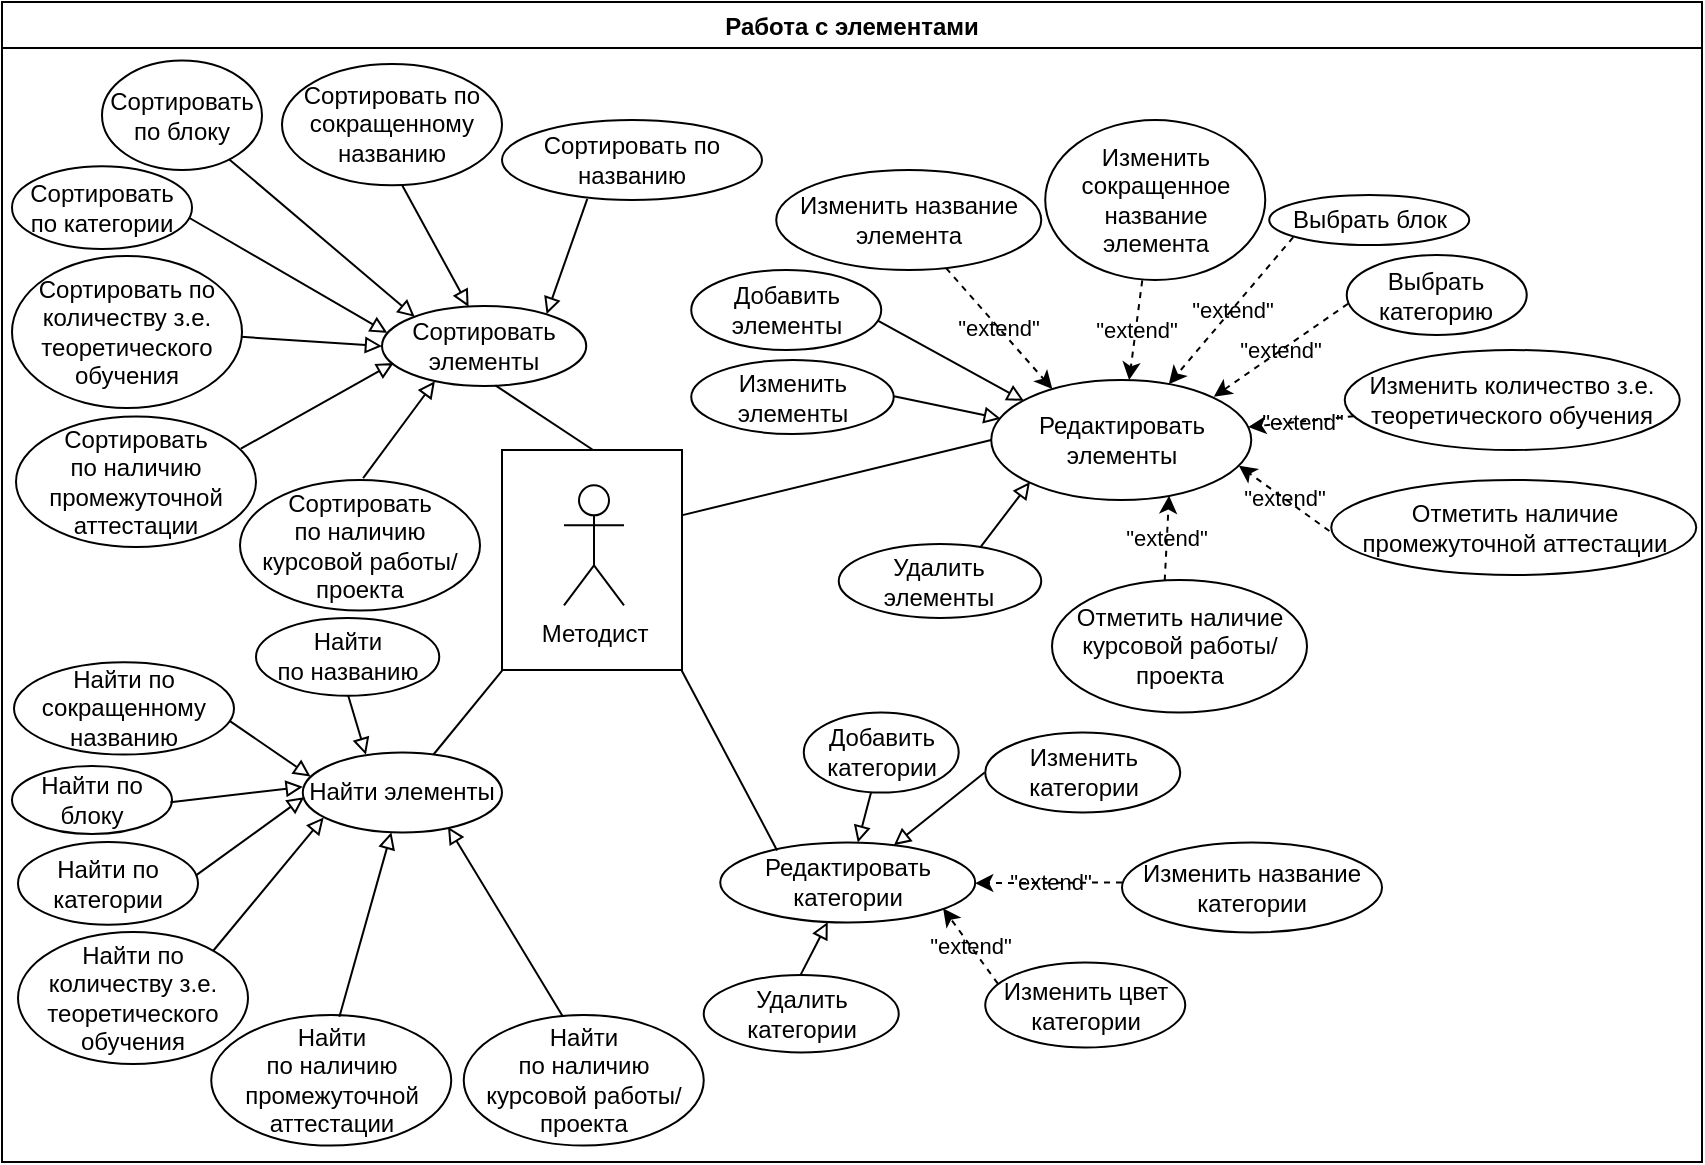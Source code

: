 <mxfile version="16.5.1" type="device"><diagram id="Zh0K8sYVSOeEKQllDIt9" name="Page-1"><mxGraphModel dx="1888" dy="660" grid="1" gridSize="10" guides="1" tooltips="1" connect="0" arrows="1" fold="1" page="1" pageScale="1" pageWidth="850" pageHeight="1100" math="0" shadow="0"><root><mxCell id="0"/><mxCell id="1" parent="0"/><mxCell id="KVoGH-WHwt21C9cMLeo8-1" value="" style="rounded=0;whiteSpace=wrap;html=1;fillColor=none;" parent="1" vertex="1"><mxGeometry x="-600" y="484" width="90" height="110" as="geometry"/></mxCell><mxCell id="kAwzmWlMEPiF8q2u1fac-36" value="" style="endArrow=none;html=1;rounded=0;entryX=0;entryY=0.5;entryDx=0;entryDy=0;exitX=1.003;exitY=0.296;exitDx=0;exitDy=0;exitPerimeter=0;" parent="1" source="KVoGH-WHwt21C9cMLeo8-1" target="kAwzmWlMEPiF8q2u1fac-35" edge="1"><mxGeometry width="50" height="50" relative="1" as="geometry"><mxPoint x="-545" y="523.38" as="sourcePoint"/><mxPoint x="-395" y="383.38" as="targetPoint"/></mxGeometry></mxCell><mxCell id="a7HYJBhB6-KczriwUQ04-33" value="Работа с элементами" style="swimlane;" parent="1" vertex="1"><mxGeometry x="-850" y="260" width="850" height="580" as="geometry"/></mxCell><mxCell id="CMSKaGN8obsDstW23zKW-3" value="" style="endArrow=block;html=1;rounded=0;labelBorderColor=none;endFill=0;exitX=0.411;exitY=0.005;exitDx=0;exitDy=0;exitPerimeter=0;entryX=0.729;entryY=0.929;entryDx=0;entryDy=0;entryPerimeter=0;" parent="a7HYJBhB6-KczriwUQ04-33" source="CMSKaGN8obsDstW23zKW-59" target="RCO-uN1KYXp3KknbxIjs-1" edge="1"><mxGeometry width="50" height="50" relative="1" as="geometry"><mxPoint x="250" y="440.25" as="sourcePoint"/><mxPoint x="330" y="438.25" as="targetPoint"/></mxGeometry></mxCell><mxCell id="a7HYJBhB6-KczriwUQ04-6" value="Добавить категории" style="ellipse;whiteSpace=wrap;html=1;" parent="a7HYJBhB6-KczriwUQ04-33" vertex="1"><mxGeometry x="400.87" y="355.25" width="77.5" height="40" as="geometry"/></mxCell><mxCell id="a7HYJBhB6-KczriwUQ04-11" value="Редактировать категории" style="ellipse;whiteSpace=wrap;html=1;" parent="a7HYJBhB6-KczriwUQ04-33" vertex="1"><mxGeometry x="359.12" y="420.25" width="127.5" height="40" as="geometry"/></mxCell><mxCell id="a7HYJBhB6-KczriwUQ04-12" value="" style="endArrow=block;html=1;rounded=0;labelBorderColor=none;endFill=0;" parent="a7HYJBhB6-KczriwUQ04-33" source="a7HYJBhB6-KczriwUQ04-6" target="a7HYJBhB6-KczriwUQ04-11" edge="1"><mxGeometry width="50" height="50" relative="1" as="geometry"><mxPoint x="336.18" y="342.65" as="sourcePoint"/><mxPoint x="327.968" y="401.25" as="targetPoint"/></mxGeometry></mxCell><mxCell id="a7HYJBhB6-KczriwUQ04-13" value="Изменить категории" style="ellipse;whiteSpace=wrap;html=1;" parent="a7HYJBhB6-KczriwUQ04-33" vertex="1"><mxGeometry x="491.62" y="365.25" width="97.5" height="40" as="geometry"/></mxCell><mxCell id="a7HYJBhB6-KczriwUQ04-14" value="" style="endArrow=block;html=1;rounded=0;labelBorderColor=none;endFill=0;exitX=-0.003;exitY=0.5;exitDx=0;exitDy=0;exitPerimeter=0;" parent="a7HYJBhB6-KczriwUQ04-33" source="a7HYJBhB6-KczriwUQ04-13" target="a7HYJBhB6-KczriwUQ04-11" edge="1"><mxGeometry width="50" height="50" relative="1" as="geometry"><mxPoint x="511.0" y="436.25" as="sourcePoint"/><mxPoint x="477.672" y="467.22" as="targetPoint"/></mxGeometry></mxCell><mxCell id="a7HYJBhB6-KczriwUQ04-15" value="Удалить категории" style="ellipse;whiteSpace=wrap;html=1;" parent="a7HYJBhB6-KczriwUQ04-33" vertex="1"><mxGeometry x="350.87" y="486.5" width="97.5" height="38.75" as="geometry"/></mxCell><mxCell id="a7HYJBhB6-KczriwUQ04-16" value="" style="endArrow=block;html=1;rounded=0;labelBorderColor=none;endFill=0;exitX=0.494;exitY=0.011;exitDx=0;exitDy=0;exitPerimeter=0;" parent="a7HYJBhB6-KczriwUQ04-33" source="a7HYJBhB6-KczriwUQ04-15" target="a7HYJBhB6-KczriwUQ04-11" edge="1"><mxGeometry width="50" height="50" relative="1" as="geometry"><mxPoint x="536.62" y="515.25" as="sourcePoint"/><mxPoint x="511.993" y="480.899" as="targetPoint"/></mxGeometry></mxCell><mxCell id="a7HYJBhB6-KczriwUQ04-17" value="Изменить название категории" style="ellipse;whiteSpace=wrap;html=1;" parent="a7HYJBhB6-KczriwUQ04-33" vertex="1"><mxGeometry x="560" y="420.25" width="130" height="45" as="geometry"/></mxCell><mxCell id="a7HYJBhB6-KczriwUQ04-18" value="Изменить цвет категории" style="ellipse;whiteSpace=wrap;html=1;" parent="a7HYJBhB6-KczriwUQ04-33" vertex="1"><mxGeometry x="491.62" y="480.25" width="100" height="42.5" as="geometry"/></mxCell><mxCell id="a7HYJBhB6-KczriwUQ04-19" value="&quot;extend&quot;" style="endArrow=classic;html=1;rounded=0;dashed=1;labelBackgroundColor=none;exitX=0;exitY=0.444;exitDx=0;exitDy=0;exitPerimeter=0;entryX=1;entryY=0.508;entryDx=0;entryDy=0;entryPerimeter=0;" parent="a7HYJBhB6-KczriwUQ04-33" source="a7HYJBhB6-KczriwUQ04-17" target="a7HYJBhB6-KczriwUQ04-11" edge="1"><mxGeometry width="50" height="50" relative="1" as="geometry"><mxPoint x="571.84" y="270.5" as="sourcePoint"/><mxPoint x="529.837" y="307.85" as="targetPoint"/></mxGeometry></mxCell><mxCell id="a7HYJBhB6-KczriwUQ04-20" value="&quot;extend&quot;" style="endArrow=classic;html=1;rounded=0;dashed=1;labelBackgroundColor=none;entryX=0.874;entryY=0.823;entryDx=0;entryDy=0;entryPerimeter=0;exitX=0.063;exitY=0.249;exitDx=0;exitDy=0;exitPerimeter=0;" parent="a7HYJBhB6-KczriwUQ04-33" source="a7HYJBhB6-KczriwUQ04-18" target="a7HYJBhB6-KczriwUQ04-11" edge="1"><mxGeometry width="50" height="50" relative="1" as="geometry"><mxPoint x="686.62" y="495.25" as="sourcePoint"/><mxPoint x="641.71" y="469.039" as="targetPoint"/></mxGeometry></mxCell><mxCell id="kAwzmWlMEPiF8q2u1fac-35" value="Редактировать элементы" style="ellipse;whiteSpace=wrap;html=1;" parent="a7HYJBhB6-KczriwUQ04-33" vertex="1"><mxGeometry x="494.62" y="189" width="130" height="60" as="geometry"/></mxCell><mxCell id="kAwzmWlMEPiF8q2u1fac-37" value="Выбрать блок" style="ellipse;whiteSpace=wrap;html=1;" parent="a7HYJBhB6-KczriwUQ04-33" vertex="1"><mxGeometry x="633.62" y="96.5" width="100" height="25" as="geometry"/></mxCell><mxCell id="kAwzmWlMEPiF8q2u1fac-39" value="Изменить название элемента" style="ellipse;whiteSpace=wrap;html=1;" parent="a7HYJBhB6-KczriwUQ04-33" vertex="1"><mxGeometry x="387.12" y="84" width="132.5" height="50" as="geometry"/></mxCell><mxCell id="kAwzmWlMEPiF8q2u1fac-40" value="Изменить количество з.е.&lt;br&gt;теоретического обучения" style="ellipse;whiteSpace=wrap;html=1;" parent="a7HYJBhB6-KczriwUQ04-33" vertex="1"><mxGeometry x="671.37" y="174" width="167.5" height="50" as="geometry"/></mxCell><mxCell id="kAwzmWlMEPiF8q2u1fac-41" value="&quot;extend&quot;" style="endArrow=classic;html=1;rounded=0;dashed=1;labelBorderColor=none;exitX=0.641;exitY=0.981;exitDx=0;exitDy=0;exitPerimeter=0;labelBackgroundColor=none;entryX=0.235;entryY=0.075;entryDx=0;entryDy=0;entryPerimeter=0;" parent="a7HYJBhB6-KczriwUQ04-33" source="kAwzmWlMEPiF8q2u1fac-39" target="kAwzmWlMEPiF8q2u1fac-35" edge="1"><mxGeometry width="50" height="50" relative="1" as="geometry"><mxPoint x="634.62" y="229" as="sourcePoint"/><mxPoint x="404.62" y="159" as="targetPoint"/></mxGeometry></mxCell><mxCell id="-8U82XjVMPYfmYzCf4u3-12" value="Выбрать категорию" style="ellipse;whiteSpace=wrap;html=1;" parent="a7HYJBhB6-KczriwUQ04-33" vertex="1"><mxGeometry x="672.37" y="126.5" width="90" height="40" as="geometry"/></mxCell><mxCell id="-8U82XjVMPYfmYzCf4u3-18" value="Отметить наличие курсовой работы/ проекта" style="ellipse;whiteSpace=wrap;html=1;" parent="a7HYJBhB6-KczriwUQ04-33" vertex="1"><mxGeometry x="525" y="289" width="127.5" height="66.25" as="geometry"/></mxCell><mxCell id="-8U82XjVMPYfmYzCf4u3-19" value="&quot;extend&quot;" style="endArrow=classic;html=1;rounded=0;dashed=1;exitX=0.442;exitY=0.005;exitDx=0;exitDy=0;entryX=0.684;entryY=0.964;entryDx=0;entryDy=0;entryPerimeter=0;labelBackgroundColor=none;exitPerimeter=0;" parent="a7HYJBhB6-KczriwUQ04-33" source="-8U82XjVMPYfmYzCf4u3-18" target="kAwzmWlMEPiF8q2u1fac-35" edge="1"><mxGeometry width="50" height="50" relative="1" as="geometry"><mxPoint x="419.62" y="294" as="sourcePoint"/><mxPoint x="513.2" y="245.62" as="targetPoint"/></mxGeometry></mxCell><mxCell id="-8U82XjVMPYfmYzCf4u3-20" value="Изменить сокращенное название элемента" style="ellipse;whiteSpace=wrap;html=1;" parent="a7HYJBhB6-KczriwUQ04-33" vertex="1"><mxGeometry x="521.62" y="59" width="110" height="80" as="geometry"/></mxCell><mxCell id="a7HYJBhB6-KczriwUQ04-3" value="&quot;extend&quot;" style="endArrow=classic;html=1;rounded=0;dashed=1;labelBackgroundColor=none;exitX=-0.005;exitY=0.537;exitDx=0;exitDy=0;exitPerimeter=0;entryX=0.952;entryY=0.713;entryDx=0;entryDy=0;entryPerimeter=0;" parent="a7HYJBhB6-KczriwUQ04-33" source="a7HYJBhB6-KczriwUQ04-2" target="kAwzmWlMEPiF8q2u1fac-35" edge="1"><mxGeometry width="50" height="50" relative="1" as="geometry"><mxPoint x="660.02" y="338.105" as="sourcePoint"/><mxPoint x="592.851" y="257.019" as="targetPoint"/></mxGeometry></mxCell><mxCell id="a7HYJBhB6-KczriwUQ04-22" value="&quot;extend&quot;" style="endArrow=classic;html=1;rounded=0;dashed=1;labelBorderColor=none;exitX=0.441;exitY=1.002;exitDx=0;exitDy=0;exitPerimeter=0;labelBackgroundColor=none;" parent="a7HYJBhB6-KczriwUQ04-33" source="-8U82XjVMPYfmYzCf4u3-20" target="kAwzmWlMEPiF8q2u1fac-35" edge="1"><mxGeometry width="50" height="50" relative="1" as="geometry"><mxPoint x="469.552" y="143.05" as="sourcePoint"/><mxPoint x="520.74" y="208.72" as="targetPoint"/></mxGeometry></mxCell><mxCell id="a7HYJBhB6-KczriwUQ04-23" value="&quot;extend&quot;" style="endArrow=classic;html=1;rounded=0;dashed=1;labelBorderColor=none;exitX=0.12;exitY=0.844;exitDx=0;exitDy=0;exitPerimeter=0;labelBackgroundColor=none;" parent="a7HYJBhB6-KczriwUQ04-33" source="kAwzmWlMEPiF8q2u1fac-37" target="kAwzmWlMEPiF8q2u1fac-35" edge="1"><mxGeometry width="50" height="50" relative="1" as="geometry"><mxPoint x="578.13" y="139.16" as="sourcePoint"/><mxPoint x="572.33" y="199.026" as="targetPoint"/></mxGeometry></mxCell><mxCell id="a7HYJBhB6-KczriwUQ04-24" value="&quot;extend&quot;" style="endArrow=classic;html=1;rounded=0;dashed=1;labelBorderColor=none;labelBackgroundColor=none;exitX=0.007;exitY=0.609;exitDx=0;exitDy=0;exitPerimeter=0;entryX=0.856;entryY=0.14;entryDx=0;entryDy=0;entryPerimeter=0;" parent="a7HYJBhB6-KczriwUQ04-33" source="-8U82XjVMPYfmYzCf4u3-12" target="kAwzmWlMEPiF8q2u1fac-35" edge="1"><mxGeometry width="50" height="50" relative="1" as="geometry"><mxPoint x="684.62" y="189" as="sourcePoint"/><mxPoint x="598.862" y="202.207" as="targetPoint"/></mxGeometry></mxCell><mxCell id="a7HYJBhB6-KczriwUQ04-25" value="&quot;extend&quot;" style="endArrow=classic;html=1;rounded=0;dashed=1;labelBackgroundColor=none;" parent="a7HYJBhB6-KczriwUQ04-33" source="kAwzmWlMEPiF8q2u1fac-40" target="kAwzmWlMEPiF8q2u1fac-35" edge="1"><mxGeometry width="50" height="50" relative="1" as="geometry"><mxPoint x="538.752" y="308.63" as="sourcePoint"/><mxPoint x="547.78" y="257.8" as="targetPoint"/></mxGeometry></mxCell><mxCell id="a7HYJBhB6-KczriwUQ04-26" value="Добавить элементы" style="ellipse;whiteSpace=wrap;html=1;" parent="a7HYJBhB6-KczriwUQ04-33" vertex="1"><mxGeometry x="344.62" y="134" width="95" height="40" as="geometry"/></mxCell><mxCell id="a7HYJBhB6-KczriwUQ04-27" value="Изменить элементы" style="ellipse;whiteSpace=wrap;html=1;" parent="a7HYJBhB6-KczriwUQ04-33" vertex="1"><mxGeometry x="344.62" y="179" width="101.25" height="37" as="geometry"/></mxCell><mxCell id="a7HYJBhB6-KczriwUQ04-28" value="" style="endArrow=block;html=1;rounded=0;labelBorderColor=none;endFill=0;exitX=0.982;exitY=0.633;exitDx=0;exitDy=0;exitPerimeter=0;entryX=0.126;entryY=0.174;entryDx=0;entryDy=0;entryPerimeter=0;" parent="a7HYJBhB6-KczriwUQ04-33" source="a7HYJBhB6-KczriwUQ04-26" target="kAwzmWlMEPiF8q2u1fac-35" edge="1"><mxGeometry width="50" height="50" relative="1" as="geometry"><mxPoint x="474.62" y="190.25" as="sourcePoint"/><mxPoint x="437.563" y="215.999" as="targetPoint"/></mxGeometry></mxCell><mxCell id="a7HYJBhB6-KczriwUQ04-29" value="" style="endArrow=block;html=1;rounded=0;labelBorderColor=none;endFill=0;exitX=1.001;exitY=0.491;exitDx=0;exitDy=0;exitPerimeter=0;entryX=0.037;entryY=0.322;entryDx=0;entryDy=0;entryPerimeter=0;" parent="a7HYJBhB6-KczriwUQ04-33" source="a7HYJBhB6-KczriwUQ04-27" target="kAwzmWlMEPiF8q2u1fac-35" edge="1"><mxGeometry width="50" height="50" relative="1" as="geometry"><mxPoint x="447.91" y="169.32" as="sourcePoint"/><mxPoint x="521.0" y="209.44" as="targetPoint"/></mxGeometry></mxCell><mxCell id="a7HYJBhB6-KczriwUQ04-30" value="Удалить элементы" style="ellipse;whiteSpace=wrap;html=1;" parent="a7HYJBhB6-KczriwUQ04-33" vertex="1"><mxGeometry x="418.37" y="271" width="101.25" height="37" as="geometry"/></mxCell><mxCell id="a7HYJBhB6-KczriwUQ04-31" value="" style="endArrow=block;html=1;rounded=0;labelBorderColor=none;endFill=0;exitX=0.699;exitY=0.047;exitDx=0;exitDy=0;exitPerimeter=0;entryX=0.149;entryY=0.851;entryDx=0;entryDy=0;entryPerimeter=0;" parent="a7HYJBhB6-KczriwUQ04-33" source="a7HYJBhB6-KczriwUQ04-30" target="kAwzmWlMEPiF8q2u1fac-35" edge="1"><mxGeometry width="50" height="50" relative="1" as="geometry"><mxPoint x="455.971" y="207.167" as="sourcePoint"/><mxPoint x="509.43" y="218.32" as="targetPoint"/></mxGeometry></mxCell><mxCell id="CMSKaGN8obsDstW23zKW-1" value="Сортировать по сокращенному названию" style="ellipse;whiteSpace=wrap;html=1;" parent="a7HYJBhB6-KczriwUQ04-33" vertex="1"><mxGeometry x="140" y="31.04" width="110" height="60.62" as="geometry"/></mxCell><mxCell id="a7HYJBhB6-KczriwUQ04-2" value="Отметить наличие промежуточной аттестации" style="ellipse;whiteSpace=wrap;html=1;" parent="a7HYJBhB6-KczriwUQ04-33" vertex="1"><mxGeometry x="664.62" y="239" width="182.5" height="47.5" as="geometry"/></mxCell><mxCell id="RCO-uN1KYXp3KknbxIjs-1" value="Найти элементы" style="ellipse;whiteSpace=wrap;html=1;" parent="a7HYJBhB6-KczriwUQ04-33" vertex="1"><mxGeometry x="150.38" y="375.25" width="99.62" height="40" as="geometry"/></mxCell><mxCell id="RCO-uN1KYXp3KknbxIjs-2" value="Сортировать элементы" style="ellipse;whiteSpace=wrap;html=1;" parent="a7HYJBhB6-KczriwUQ04-33" vertex="1"><mxGeometry x="190" y="152" width="102.12" height="40" as="geometry"/></mxCell><mxCell id="CMSKaGN8obsDstW23zKW-4" value="Сортировать по названию" style="ellipse;whiteSpace=wrap;html=1;" parent="a7HYJBhB6-KczriwUQ04-33" vertex="1"><mxGeometry x="250" y="59" width="130" height="40" as="geometry"/></mxCell><mxCell id="CMSKaGN8obsDstW23zKW-47" value="Сортировать по блоку" style="ellipse;whiteSpace=wrap;html=1;" parent="a7HYJBhB6-KczriwUQ04-33" vertex="1"><mxGeometry x="50" y="29.31" width="80" height="54.69" as="geometry"/></mxCell><mxCell id="CMSKaGN8obsDstW23zKW-48" value="Сортировать по категории" style="ellipse;whiteSpace=wrap;html=1;" parent="a7HYJBhB6-KczriwUQ04-33" vertex="1"><mxGeometry x="5" y="82.15" width="90" height="41.35" as="geometry"/></mxCell><mxCell id="CMSKaGN8obsDstW23zKW-50" value="Сортировать по количеству з.е. теоретического &lt;br&gt;обучения" style="ellipse;whiteSpace=wrap;html=1;" parent="a7HYJBhB6-KczriwUQ04-33" vertex="1"><mxGeometry x="5" y="127" width="115" height="76" as="geometry"/></mxCell><mxCell id="CMSKaGN8obsDstW23zKW-51" value="Сортировать &lt;br&gt;по наличию промежуточной аттестации" style="ellipse;whiteSpace=wrap;html=1;" parent="a7HYJBhB6-KczriwUQ04-33" vertex="1"><mxGeometry x="7" y="207.19" width="120" height="65.31" as="geometry"/></mxCell><mxCell id="CMSKaGN8obsDstW23zKW-52" value="Сортировать &lt;br&gt;по наличию курсовой работы/проекта" style="ellipse;whiteSpace=wrap;html=1;" parent="a7HYJBhB6-KczriwUQ04-33" vertex="1"><mxGeometry x="119" y="239.0" width="120" height="65.31" as="geometry"/></mxCell><mxCell id="CMSKaGN8obsDstW23zKW-53" value="Найти по сокращенному названию" style="ellipse;whiteSpace=wrap;html=1;" parent="a7HYJBhB6-KczriwUQ04-33" vertex="1"><mxGeometry x="6" y="330.16" width="110" height="46.12" as="geometry"/></mxCell><mxCell id="CMSKaGN8obsDstW23zKW-54" value="Найти &lt;br&gt;по названию" style="ellipse;whiteSpace=wrap;html=1;" parent="a7HYJBhB6-KczriwUQ04-33" vertex="1"><mxGeometry x="127" y="308.0" width="91.63" height="38.89" as="geometry"/></mxCell><mxCell id="CMSKaGN8obsDstW23zKW-55" value="Найти по блоку" style="ellipse;whiteSpace=wrap;html=1;" parent="a7HYJBhB6-KczriwUQ04-33" vertex="1"><mxGeometry x="5" y="382" width="80" height="34" as="geometry"/></mxCell><mxCell id="CMSKaGN8obsDstW23zKW-56" value="Найти по категории" style="ellipse;whiteSpace=wrap;html=1;" parent="a7HYJBhB6-KczriwUQ04-33" vertex="1"><mxGeometry x="8" y="420.0" width="90" height="41.35" as="geometry"/></mxCell><mxCell id="CMSKaGN8obsDstW23zKW-57" value="Найти по количеству з.е. теоретического &lt;br&gt;обучения" style="ellipse;whiteSpace=wrap;html=1;" parent="a7HYJBhB6-KczriwUQ04-33" vertex="1"><mxGeometry x="8" y="465" width="115" height="66" as="geometry"/></mxCell><mxCell id="CMSKaGN8obsDstW23zKW-58" value="Найти&lt;br&gt;по наличию промежуточной аттестации" style="ellipse;whiteSpace=wrap;html=1;" parent="a7HYJBhB6-KczriwUQ04-33" vertex="1"><mxGeometry x="104.62" y="506.5" width="120" height="65.31" as="geometry"/></mxCell><mxCell id="CMSKaGN8obsDstW23zKW-59" value="Найти&lt;br&gt;по наличию курсовой работы/проекта" style="ellipse;whiteSpace=wrap;html=1;" parent="a7HYJBhB6-KczriwUQ04-33" vertex="1"><mxGeometry x="230.87" y="506.5" width="120" height="65.31" as="geometry"/></mxCell><mxCell id="CMSKaGN8obsDstW23zKW-60" value="" style="endArrow=block;html=1;rounded=0;labelBorderColor=none;endFill=0;exitX=0.534;exitY=0.014;exitDx=0;exitDy=0;exitPerimeter=0;" parent="a7HYJBhB6-KczriwUQ04-33" source="CMSKaGN8obsDstW23zKW-58" target="RCO-uN1KYXp3KknbxIjs-1" edge="1"><mxGeometry width="50" height="50" relative="1" as="geometry"><mxPoint x="201.06" y="461.35" as="sourcePoint"/><mxPoint x="281.06" y="459.35" as="targetPoint"/></mxGeometry></mxCell><mxCell id="CMSKaGN8obsDstW23zKW-61" value="" style="endArrow=block;html=1;rounded=0;labelBorderColor=none;endFill=0;exitX=0.849;exitY=0.142;exitDx=0;exitDy=0;exitPerimeter=0;entryX=0.105;entryY=0.812;entryDx=0;entryDy=0;entryPerimeter=0;" parent="a7HYJBhB6-KczriwUQ04-33" source="CMSKaGN8obsDstW23zKW-57" target="RCO-uN1KYXp3KknbxIjs-1" edge="1"><mxGeometry width="50" height="50" relative="1" as="geometry"><mxPoint x="178.7" y="517.414" as="sourcePoint"/><mxPoint x="204.71" y="425.129" as="targetPoint"/></mxGeometry></mxCell><mxCell id="CMSKaGN8obsDstW23zKW-62" value="" style="endArrow=block;html=1;rounded=0;labelBorderColor=none;endFill=0;exitX=0.987;exitY=0.407;exitDx=0;exitDy=0;exitPerimeter=0;entryX=0.007;entryY=0.558;entryDx=0;entryDy=0;entryPerimeter=0;" parent="a7HYJBhB6-KczriwUQ04-33" source="CMSKaGN8obsDstW23zKW-56" target="RCO-uN1KYXp3KknbxIjs-1" edge="1"><mxGeometry width="50" height="50" relative="1" as="geometry"><mxPoint x="122.765" y="490.972" as="sourcePoint"/><mxPoint x="170.84" y="417.73" as="targetPoint"/></mxGeometry></mxCell><mxCell id="CMSKaGN8obsDstW23zKW-63" value="" style="endArrow=block;html=1;rounded=0;labelBorderColor=none;endFill=0;exitX=0.99;exitY=0.532;exitDx=0;exitDy=0;exitPerimeter=0;entryX=0;entryY=0.429;entryDx=0;entryDy=0;entryPerimeter=0;" parent="a7HYJBhB6-KczriwUQ04-33" source="CMSKaGN8obsDstW23zKW-55" target="RCO-uN1KYXp3KknbxIjs-1" edge="1"><mxGeometry width="50" height="50" relative="1" as="geometry"><mxPoint x="106.83" y="446.829" as="sourcePoint"/><mxPoint x="161.077" y="407.57" as="targetPoint"/></mxGeometry></mxCell><mxCell id="CMSKaGN8obsDstW23zKW-64" value="" style="endArrow=block;html=1;rounded=0;labelBorderColor=none;endFill=0;exitX=0.98;exitY=0.635;exitDx=0;exitDy=0;exitPerimeter=0;entryX=0.039;entryY=0.299;entryDx=0;entryDy=0;entryPerimeter=0;" parent="a7HYJBhB6-KczriwUQ04-33" source="CMSKaGN8obsDstW23zKW-53" target="RCO-uN1KYXp3KknbxIjs-1" edge="1"><mxGeometry width="50" height="50" relative="1" as="geometry"><mxPoint x="94.2" y="410.088" as="sourcePoint"/><mxPoint x="160.38" y="402.41" as="targetPoint"/></mxGeometry></mxCell><mxCell id="CMSKaGN8obsDstW23zKW-65" value="" style="endArrow=block;html=1;rounded=0;labelBorderColor=none;endFill=0;exitX=0.503;exitY=0.996;exitDx=0;exitDy=0;exitPerimeter=0;entryX=0.317;entryY=0.029;entryDx=0;entryDy=0;entryPerimeter=0;" parent="a7HYJBhB6-KczriwUQ04-33" source="CMSKaGN8obsDstW23zKW-54" target="RCO-uN1KYXp3KknbxIjs-1" edge="1"><mxGeometry width="50" height="50" relative="1" as="geometry"><mxPoint x="123.8" y="369.446" as="sourcePoint"/><mxPoint x="164.265" y="397.21" as="targetPoint"/></mxGeometry></mxCell><mxCell id="CMSKaGN8obsDstW23zKW-66" value="" style="endArrow=block;html=1;rounded=0;labelBorderColor=none;endFill=0;exitX=0.328;exitY=0.985;exitDx=0;exitDy=0;exitPerimeter=0;entryX=0.806;entryY=0.102;entryDx=0;entryDy=0;entryPerimeter=0;" parent="a7HYJBhB6-KczriwUQ04-33" source="CMSKaGN8obsDstW23zKW-4" target="RCO-uN1KYXp3KknbxIjs-2" edge="1"><mxGeometry width="50" height="50" relative="1" as="geometry"><mxPoint x="160.19" y="109.324" as="sourcePoint"/><mxPoint x="169.06" y="139.0" as="targetPoint"/></mxGeometry></mxCell><mxCell id="CMSKaGN8obsDstW23zKW-67" value="" style="endArrow=block;html=1;rounded=0;labelBorderColor=none;endFill=0;exitX=0.545;exitY=0.996;exitDx=0;exitDy=0;exitPerimeter=0;entryX=0.424;entryY=0.01;entryDx=0;entryDy=0;entryPerimeter=0;" parent="a7HYJBhB6-KczriwUQ04-33" source="CMSKaGN8obsDstW23zKW-1" target="RCO-uN1KYXp3KknbxIjs-2" edge="1"><mxGeometry width="50" height="50" relative="1" as="geometry"><mxPoint x="302.64" y="108.4" as="sourcePoint"/><mxPoint x="282.309" y="166.08" as="targetPoint"/></mxGeometry></mxCell><mxCell id="CMSKaGN8obsDstW23zKW-68" value="" style="endArrow=block;html=1;rounded=0;labelBorderColor=none;endFill=0;exitX=0.794;exitY=0.901;exitDx=0;exitDy=0;exitPerimeter=0;entryX=0.16;entryY=0.135;entryDx=0;entryDy=0;entryPerimeter=0;" parent="a7HYJBhB6-KczriwUQ04-33" source="CMSKaGN8obsDstW23zKW-47" target="RCO-uN1KYXp3KknbxIjs-2" edge="1"><mxGeometry width="50" height="50" relative="1" as="geometry"><mxPoint x="209.95" y="101.418" as="sourcePoint"/><mxPoint x="243.299" y="162.4" as="targetPoint"/></mxGeometry></mxCell><mxCell id="CMSKaGN8obsDstW23zKW-69" value="" style="endArrow=block;html=1;rounded=0;labelBorderColor=none;endFill=0;exitX=0.984;exitY=0.622;exitDx=0;exitDy=0;exitPerimeter=0;entryX=0.026;entryY=0.335;entryDx=0;entryDy=0;entryPerimeter=0;" parent="a7HYJBhB6-KczriwUQ04-33" source="CMSKaGN8obsDstW23zKW-48" target="RCO-uN1KYXp3KknbxIjs-2" edge="1"><mxGeometry width="50" height="50" relative="1" as="geometry"><mxPoint x="123.52" y="88.586" as="sourcePoint"/><mxPoint x="216.339" y="167.4" as="targetPoint"/></mxGeometry></mxCell><mxCell id="CMSKaGN8obsDstW23zKW-70" value="" style="endArrow=block;html=1;rounded=0;labelBorderColor=none;endFill=0;exitX=0.997;exitY=0.532;exitDx=0;exitDy=0;exitPerimeter=0;entryX=0;entryY=0.502;entryDx=0;entryDy=0;entryPerimeter=0;" parent="a7HYJBhB6-KczriwUQ04-33" source="CMSKaGN8obsDstW23zKW-50" target="RCO-uN1KYXp3KknbxIjs-2" edge="1"><mxGeometry width="50" height="50" relative="1" as="geometry"><mxPoint x="102.66" y="117.415" as="sourcePoint"/><mxPoint x="202.655" y="175.4" as="targetPoint"/></mxGeometry></mxCell><mxCell id="CMSKaGN8obsDstW23zKW-71" value="" style="endArrow=block;html=1;rounded=0;labelBorderColor=none;endFill=0;exitX=0.937;exitY=0.247;exitDx=0;exitDy=0;exitPerimeter=0;entryX=0.057;entryY=0.713;entryDx=0;entryDy=0;entryPerimeter=0;" parent="a7HYJBhB6-KczriwUQ04-33" source="CMSKaGN8obsDstW23zKW-51" target="RCO-uN1KYXp3KknbxIjs-2" edge="1"><mxGeometry width="50" height="50" relative="1" as="geometry"><mxPoint x="129.655" y="177.432" as="sourcePoint"/><mxPoint x="200" y="182.08" as="targetPoint"/></mxGeometry></mxCell><mxCell id="CMSKaGN8obsDstW23zKW-72" value="" style="endArrow=block;html=1;rounded=0;labelBorderColor=none;endFill=0;exitX=0.513;exitY=-0.014;exitDx=0;exitDy=0;exitPerimeter=0;entryX=0.259;entryY=0.94;entryDx=0;entryDy=0;entryPerimeter=0;" parent="a7HYJBhB6-KczriwUQ04-33" source="CMSKaGN8obsDstW23zKW-52" target="RCO-uN1KYXp3KknbxIjs-2" edge="1"><mxGeometry width="50" height="50" relative="1" as="geometry"><mxPoint x="129.44" y="233.322" as="sourcePoint"/><mxPoint x="205.821" y="190.52" as="targetPoint"/></mxGeometry></mxCell><mxCell id="kAwzmWlMEPiF8q2u1fac-1" value="Методист" style="shape=umlActor;verticalLabelPosition=bottom;verticalAlign=top;html=1;outlineConnect=0;" parent="a7HYJBhB6-KczriwUQ04-33" vertex="1"><mxGeometry x="281" y="241.66" width="30" height="60" as="geometry"/></mxCell><mxCell id="RCO-uN1KYXp3KknbxIjs-3" value="" style="endArrow=none;html=1;rounded=0;entryX=0.555;entryY=0.992;entryDx=0;entryDy=0;entryPerimeter=0;exitX=0.504;exitY=-0.001;exitDx=0;exitDy=0;exitPerimeter=0;" parent="1" source="KVoGH-WHwt21C9cMLeo8-1" target="RCO-uN1KYXp3KknbxIjs-2" edge="1"><mxGeometry width="50" height="50" relative="1" as="geometry"><mxPoint x="-575" y="523.38" as="sourcePoint"/><mxPoint x="-609" y="424.38" as="targetPoint"/></mxGeometry></mxCell><mxCell id="RCO-uN1KYXp3KknbxIjs-4" value="" style="endArrow=none;html=1;rounded=0;exitX=0.004;exitY=0.999;exitDx=0;exitDy=0;exitPerimeter=0;" parent="1" source="KVoGH-WHwt21C9cMLeo8-1" target="RCO-uN1KYXp3KknbxIjs-1" edge="1"><mxGeometry width="50" height="50" relative="1" as="geometry"><mxPoint x="-575" y="523.38" as="sourcePoint"/><mxPoint x="-345.025" y="273.38" as="targetPoint"/></mxGeometry></mxCell><mxCell id="KVoGH-WHwt21C9cMLeo8-3" value="" style="endArrow=none;html=1;rounded=0;entryX=0.223;entryY=0.099;entryDx=0;entryDy=0;entryPerimeter=0;exitX=0.999;exitY=1.003;exitDx=0;exitDy=0;exitPerimeter=0;" parent="1" source="KVoGH-WHwt21C9cMLeo8-1" target="a7HYJBhB6-KczriwUQ04-11" edge="1"><mxGeometry width="50" height="50" relative="1" as="geometry"><mxPoint x="-510" y="590" as="sourcePoint"/><mxPoint x="-450" y="660" as="targetPoint"/></mxGeometry></mxCell></root></mxGraphModel></diagram></mxfile>